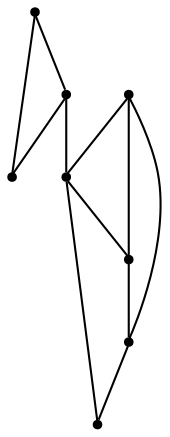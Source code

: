 graph {
  node [shape=point,comment="{\"directed\":false,\"doi\":\"10.1007/978-3-030-04414-5_23\",\"figure\":\"4 (1)\"}"]

  v0 [pos="800.3649668520629,321.7339695328856"]
  v1 [pos="660.6219155276317,563.7693739777532"]
  v2 [pos="721.1357060530061,422.58401169405533"]
  v3 [pos="660.6260487747821,483.09194972652745"]
  v4 [pos="660.6260487747821,362.07424551697994"]
  v5 [pos="600.1163914965581,422.5840116940554"]
  v6 [pos="640.7979083682219,423.4343055944707"]
  v7 [pos="520.8829736046944,321.7339695328857"]

  v0 -- v1 [id="-1",pos="800.3649668520629,321.7339695328856 660.6219155276317,563.7693739777532 660.6219155276317,563.7693739777532 660.6219155276317,563.7693739777532"]
  v7 -- v0 [id="-2",pos="520.8829736046944,321.7339695328857 800.3649668520629,321.7339695328856 800.3649668520629,321.7339695328856 800.3649668520629,321.7339695328856"]
  v5 -- v6 [id="-4",pos="600.1163914965581,422.5840116940554 640.7979083682219,423.4343055944707 640.7979083682219,423.4343055944707 640.7979083682219,423.4343055944707"]
  v5 -- v3 [id="-5",pos="600.1163914965581,422.5840116940554 660.6260487747821,483.09194972652745 660.6260487747821,483.09194972652745 660.6260487747821,483.09194972652745"]
  v5 -- v4 [id="-6",pos="600.1163914965581,422.5840116940554 660.6260487747821,362.07424551697994 660.6260487747821,362.07424551697994 660.6260487747821,362.07424551697994"]
  v6 -- v4 [id="-8",pos="640.7979083682219,423.4343055944707 660.6260487747821,362.07424551697994 660.6260487747821,362.07424551697994 660.6260487747821,362.07424551697994"]
  v1 -- v7 [id="-9",pos="660.6219155276317,563.7693739777532 520.8829736046944,321.7339695328857 520.8829736046944,321.7339695328857 520.8829736046944,321.7339695328857"]
  v1 -- v3 [id="-11",pos="660.6219155276317,563.7693739777532 660.6260487747821,483.09194972652745 660.6260487747821,483.09194972652745 660.6260487747821,483.09194972652745"]
  v3 -- v2 [id="-12",pos="660.6260487747821,483.09194972652745 721.1357060530061,422.58401169405533 721.1357060530061,422.58401169405533 721.1357060530061,422.58401169405533"]
  v3 -- v6 [id="-13",pos="660.6260487747821,483.09194972652745 640.7979083682219,423.4343055944707 640.7979083682219,423.4343055944707 640.7979083682219,423.4343055944707"]
  v4 -- v2 [id="-16",pos="660.6260487747821,362.07424551697994 721.1357060530061,422.58401169405533 721.1357060530061,422.58401169405533 721.1357060530061,422.58401169405533"]
}